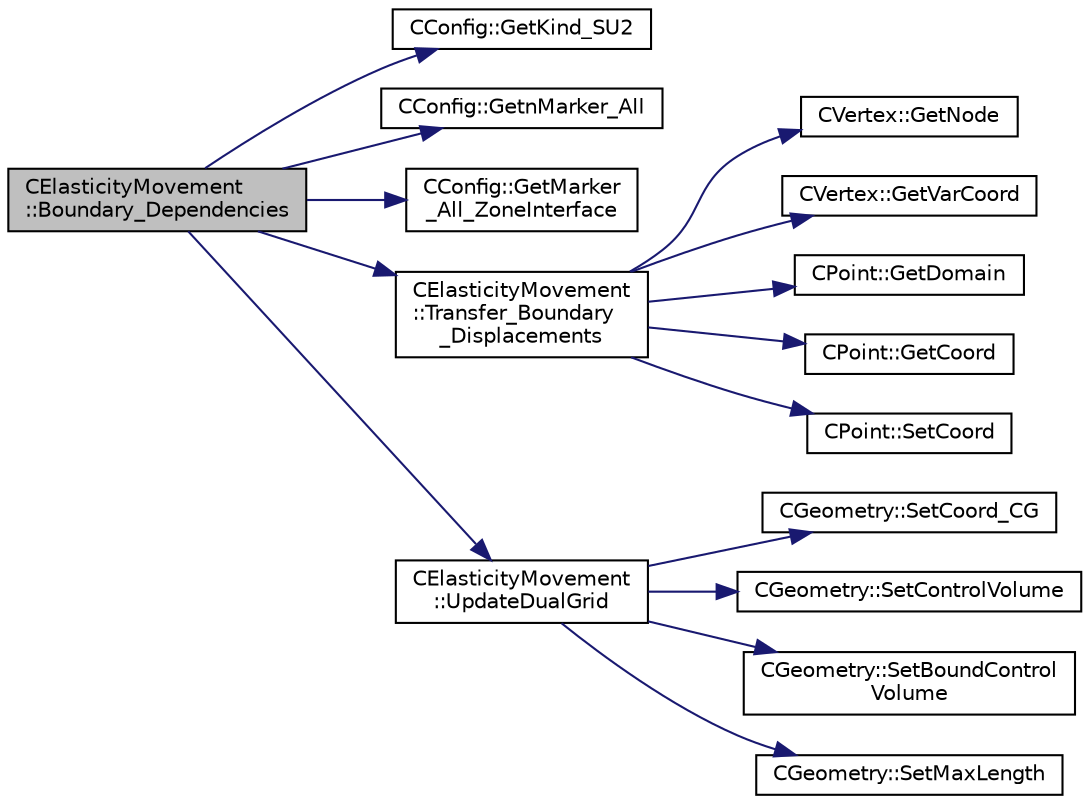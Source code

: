 digraph "CElasticityMovement::Boundary_Dependencies"
{
  edge [fontname="Helvetica",fontsize="10",labelfontname="Helvetica",labelfontsize="10"];
  node [fontname="Helvetica",fontsize="10",shape=record];
  rankdir="LR";
  Node13 [label="CElasticityMovement\l::Boundary_Dependencies",height=0.2,width=0.4,color="black", fillcolor="grey75", style="filled", fontcolor="black"];
  Node13 -> Node14 [color="midnightblue",fontsize="10",style="solid",fontname="Helvetica"];
  Node14 [label="CConfig::GetKind_SU2",height=0.2,width=0.4,color="black", fillcolor="white", style="filled",URL="$class_c_config.html#a47df59fbfd882e2fa8fc71691292659b",tooltip="Get the kind of SU2 software component. "];
  Node13 -> Node15 [color="midnightblue",fontsize="10",style="solid",fontname="Helvetica"];
  Node15 [label="CConfig::GetnMarker_All",height=0.2,width=0.4,color="black", fillcolor="white", style="filled",URL="$class_c_config.html#a300c4884edfc0c2acf395036439004f4",tooltip="Get the total number of boundary markers including send/receive domains. "];
  Node13 -> Node16 [color="midnightblue",fontsize="10",style="solid",fontname="Helvetica"];
  Node16 [label="CConfig::GetMarker\l_All_ZoneInterface",height=0.2,width=0.4,color="black", fillcolor="white", style="filled",URL="$class_c_config.html#ad7e1b2f0ee9749cc62c5394ae761ae0e",tooltip="Get the FSI interface information for a marker val_marker. "];
  Node13 -> Node17 [color="midnightblue",fontsize="10",style="solid",fontname="Helvetica"];
  Node17 [label="CElasticityMovement\l::Transfer_Boundary\l_Displacements",height=0.2,width=0.4,color="black", fillcolor="white", style="filled",URL="$class_c_elasticity_movement.html#ac2159119d1e3e9401bdf0a576a83796e",tooltip="Set the boundary displacements in the mesh side of the problem. "];
  Node17 -> Node18 [color="midnightblue",fontsize="10",style="solid",fontname="Helvetica"];
  Node18 [label="CVertex::GetNode",height=0.2,width=0.4,color="black", fillcolor="white", style="filled",URL="$class_c_vertex.html#a95c513bf927464157ed96b6c79779a1f",tooltip="Get the node of the vertex. "];
  Node17 -> Node19 [color="midnightblue",fontsize="10",style="solid",fontname="Helvetica"];
  Node19 [label="CVertex::GetVarCoord",height=0.2,width=0.4,color="black", fillcolor="white", style="filled",URL="$class_c_vertex.html#a060e712c827ad967dc5074539ca84d39",tooltip="Get the value of the coordinate variation due to a surface modification. "];
  Node17 -> Node20 [color="midnightblue",fontsize="10",style="solid",fontname="Helvetica"];
  Node20 [label="CPoint::GetDomain",height=0.2,width=0.4,color="black", fillcolor="white", style="filled",URL="$class_c_point.html#a1d7e22a60d4cfef356af1cba2bab3e55",tooltip="For parallel computation, its indicates if a point must be computed or not. "];
  Node17 -> Node21 [color="midnightblue",fontsize="10",style="solid",fontname="Helvetica"];
  Node21 [label="CPoint::GetCoord",height=0.2,width=0.4,color="black", fillcolor="white", style="filled",URL="$class_c_point.html#a95fe081d22e96e190cb3edcbf0d6525f",tooltip="Get the coordinates dor the control volume. "];
  Node17 -> Node22 [color="midnightblue",fontsize="10",style="solid",fontname="Helvetica"];
  Node22 [label="CPoint::SetCoord",height=0.2,width=0.4,color="black", fillcolor="white", style="filled",URL="$class_c_point.html#a65e00c853fad29849662f3a66d56f7e0",tooltip="Set the coordinates for the control volume. "];
  Node13 -> Node23 [color="midnightblue",fontsize="10",style="solid",fontname="Helvetica"];
  Node23 [label="CElasticityMovement\l::UpdateDualGrid",height=0.2,width=0.4,color="black", fillcolor="white", style="filled",URL="$class_c_elasticity_movement.html#a7c9f95bae9a5a7b1434c238449d8745d",tooltip="Update the dual grid after the grid movement (edges and control volumes). "];
  Node23 -> Node24 [color="midnightblue",fontsize="10",style="solid",fontname="Helvetica"];
  Node24 [label="CGeometry::SetCoord_CG",height=0.2,width=0.4,color="black", fillcolor="white", style="filled",URL="$class_c_geometry.html#a83962c234a9cafc63a3d4a8f2ac48875",tooltip="Sets CG coordinates. "];
  Node23 -> Node25 [color="midnightblue",fontsize="10",style="solid",fontname="Helvetica"];
  Node25 [label="CGeometry::SetControlVolume",height=0.2,width=0.4,color="black", fillcolor="white", style="filled",URL="$class_c_geometry.html#a2801527cce396e9b4f8d91a57fe82712",tooltip="Sets control volume. "];
  Node23 -> Node26 [color="midnightblue",fontsize="10",style="solid",fontname="Helvetica"];
  Node26 [label="CGeometry::SetBoundControl\lVolume",height=0.2,width=0.4,color="black", fillcolor="white", style="filled",URL="$class_c_geometry.html#adf22bc637db1c4d9dd150c6185ab1566",tooltip="A virtual member. "];
  Node23 -> Node27 [color="midnightblue",fontsize="10",style="solid",fontname="Helvetica"];
  Node27 [label="CGeometry::SetMaxLength",height=0.2,width=0.4,color="black", fillcolor="white", style="filled",URL="$class_c_geometry.html#a6eee72ed5a355f210937e6ea2b10b961",tooltip="Set max length. "];
}
